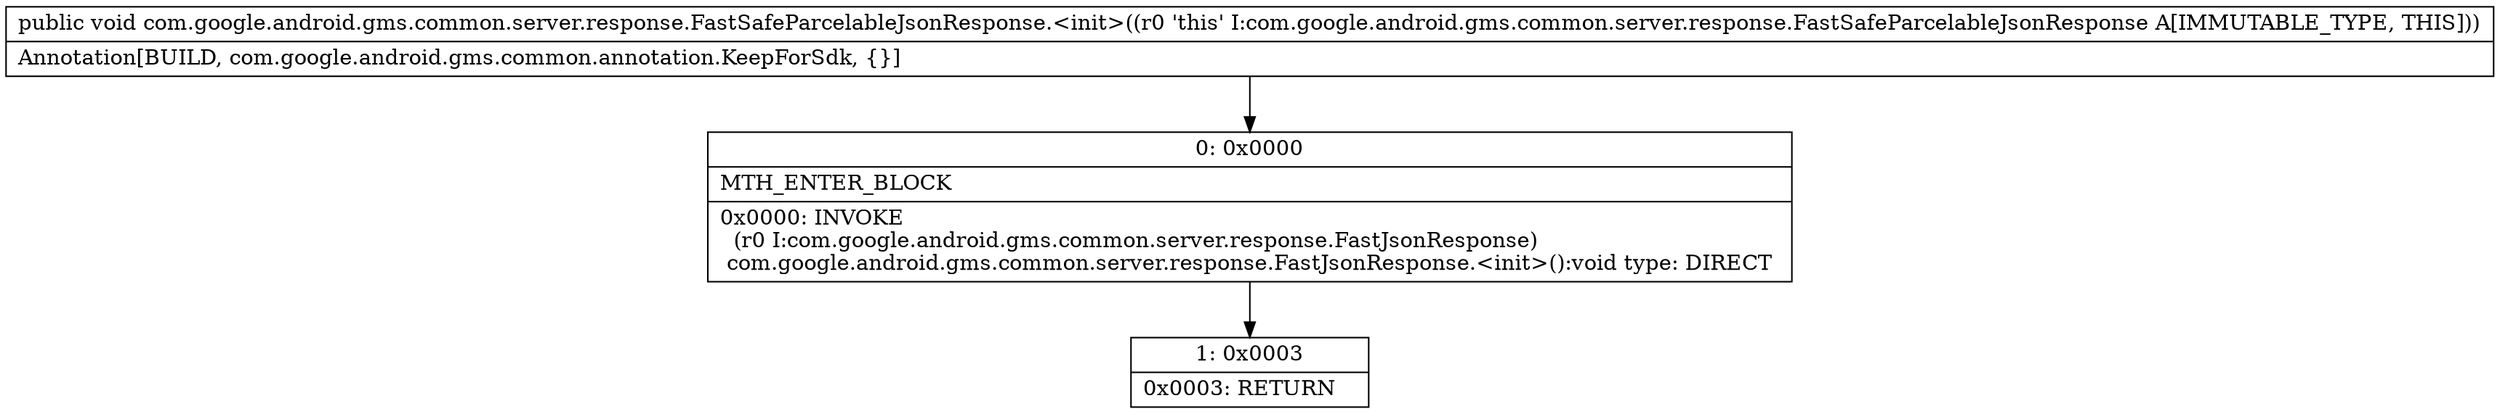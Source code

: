 digraph "CFG forcom.google.android.gms.common.server.response.FastSafeParcelableJsonResponse.\<init\>()V" {
Node_0 [shape=record,label="{0\:\ 0x0000|MTH_ENTER_BLOCK\l|0x0000: INVOKE  \l  (r0 I:com.google.android.gms.common.server.response.FastJsonResponse)\l com.google.android.gms.common.server.response.FastJsonResponse.\<init\>():void type: DIRECT \l}"];
Node_1 [shape=record,label="{1\:\ 0x0003|0x0003: RETURN   \l}"];
MethodNode[shape=record,label="{public void com.google.android.gms.common.server.response.FastSafeParcelableJsonResponse.\<init\>((r0 'this' I:com.google.android.gms.common.server.response.FastSafeParcelableJsonResponse A[IMMUTABLE_TYPE, THIS]))  | Annotation[BUILD, com.google.android.gms.common.annotation.KeepForSdk, \{\}]\l}"];
MethodNode -> Node_0;
Node_0 -> Node_1;
}

